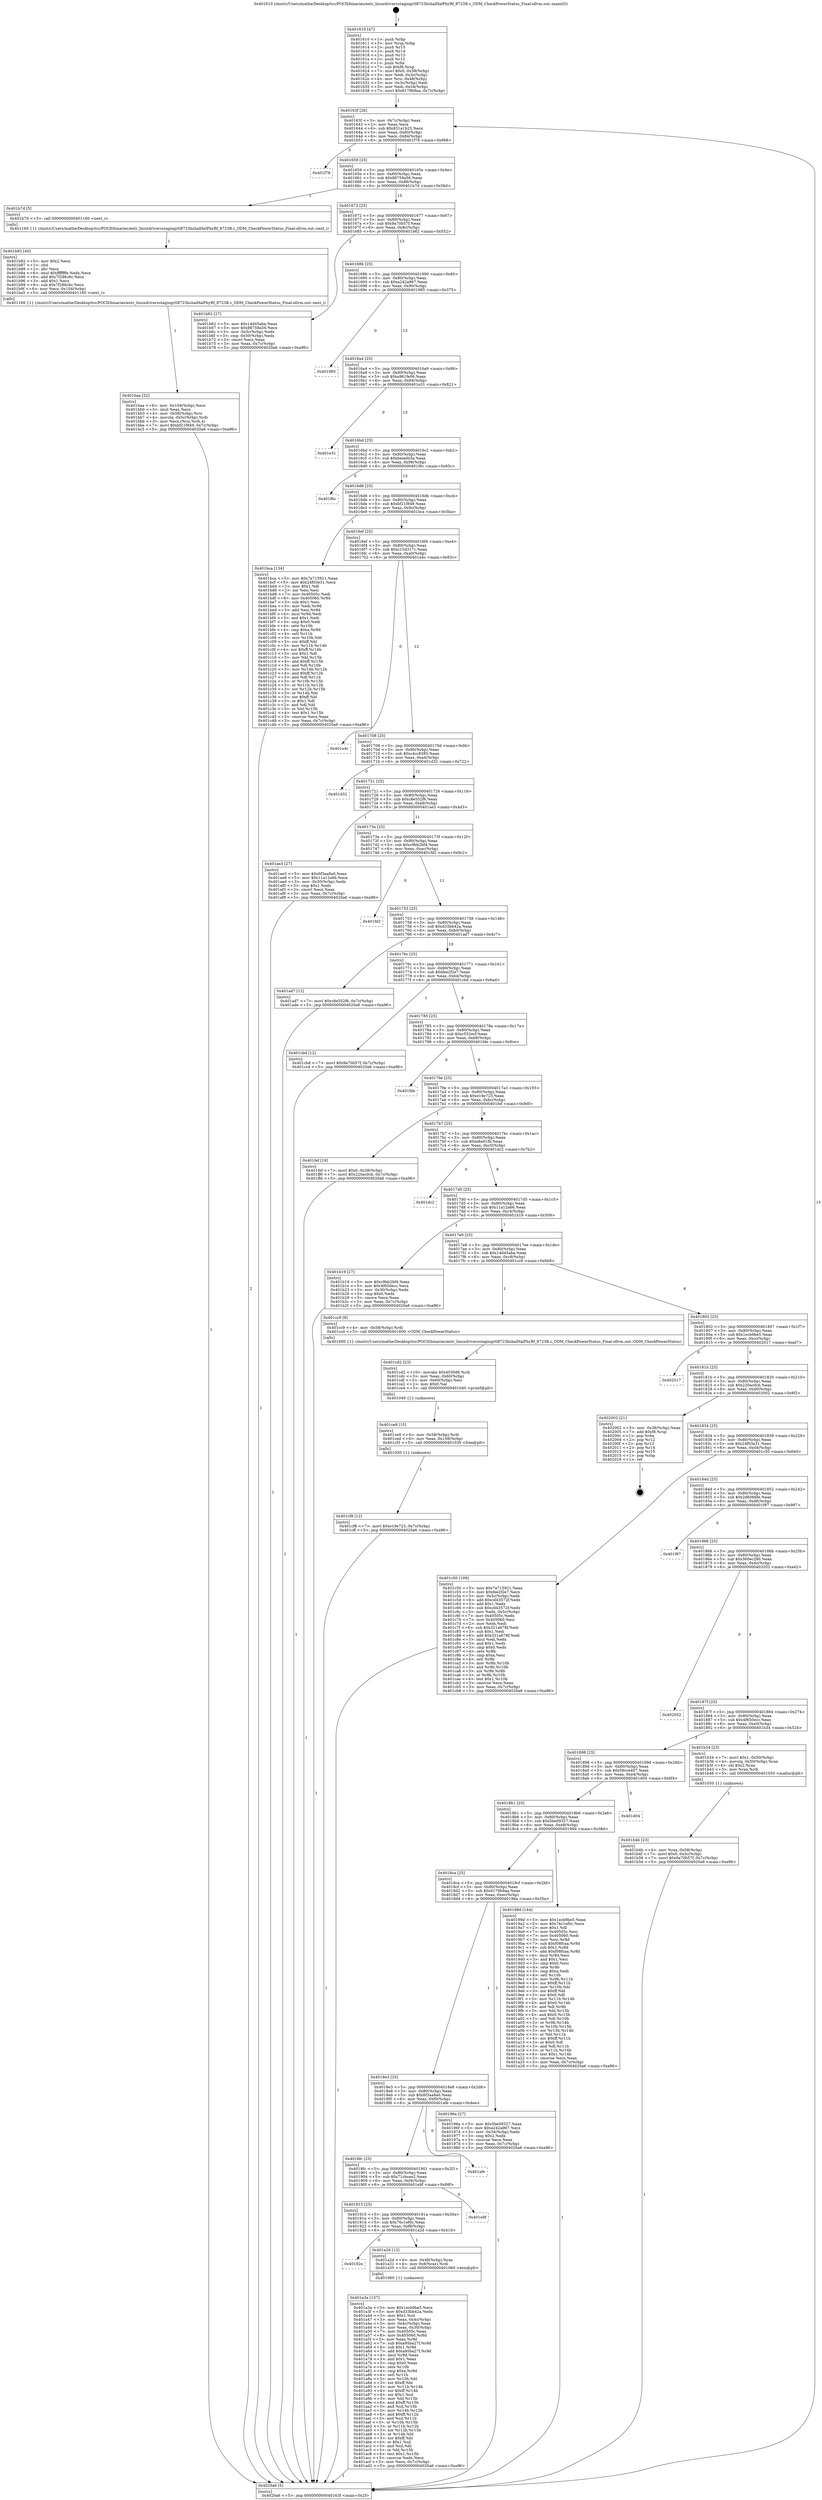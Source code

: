 digraph "0x401610" {
  label = "0x401610 (/mnt/c/Users/mathe/Desktop/tcc/POCII/binaries/extr_linuxdriversstagingrtl8723bshalHalPhyRf_8723B.c_ODM_CheckPowerStatus_Final-ollvm.out::main(0))"
  labelloc = "t"
  node[shape=record]

  Entry [label="",width=0.3,height=0.3,shape=circle,fillcolor=black,style=filled]
  "0x40163f" [label="{
     0x40163f [26]\l
     | [instrs]\l
     &nbsp;&nbsp;0x40163f \<+3\>: mov -0x7c(%rbp),%eax\l
     &nbsp;&nbsp;0x401642 \<+2\>: mov %eax,%ecx\l
     &nbsp;&nbsp;0x401644 \<+6\>: sub $0x831a1b25,%ecx\l
     &nbsp;&nbsp;0x40164a \<+3\>: mov %eax,-0x80(%rbp)\l
     &nbsp;&nbsp;0x40164d \<+6\>: mov %ecx,-0x84(%rbp)\l
     &nbsp;&nbsp;0x401653 \<+6\>: je 0000000000401f78 \<main+0x968\>\l
  }"]
  "0x401f78" [label="{
     0x401f78\l
  }", style=dashed]
  "0x401659" [label="{
     0x401659 [25]\l
     | [instrs]\l
     &nbsp;&nbsp;0x401659 \<+5\>: jmp 000000000040165e \<main+0x4e\>\l
     &nbsp;&nbsp;0x40165e \<+3\>: mov -0x80(%rbp),%eax\l
     &nbsp;&nbsp;0x401661 \<+5\>: sub $0x88758a56,%eax\l
     &nbsp;&nbsp;0x401666 \<+6\>: mov %eax,-0x88(%rbp)\l
     &nbsp;&nbsp;0x40166c \<+6\>: je 0000000000401b7d \<main+0x56d\>\l
  }"]
  Exit [label="",width=0.3,height=0.3,shape=circle,fillcolor=black,style=filled,peripheries=2]
  "0x401b7d" [label="{
     0x401b7d [5]\l
     | [instrs]\l
     &nbsp;&nbsp;0x401b7d \<+5\>: call 0000000000401160 \<next_i\>\l
     | [calls]\l
     &nbsp;&nbsp;0x401160 \{1\} (/mnt/c/Users/mathe/Desktop/tcc/POCII/binaries/extr_linuxdriversstagingrtl8723bshalHalPhyRf_8723B.c_ODM_CheckPowerStatus_Final-ollvm.out::next_i)\l
  }"]
  "0x401672" [label="{
     0x401672 [25]\l
     | [instrs]\l
     &nbsp;&nbsp;0x401672 \<+5\>: jmp 0000000000401677 \<main+0x67\>\l
     &nbsp;&nbsp;0x401677 \<+3\>: mov -0x80(%rbp),%eax\l
     &nbsp;&nbsp;0x40167a \<+5\>: sub $0x9a70b57f,%eax\l
     &nbsp;&nbsp;0x40167f \<+6\>: mov %eax,-0x8c(%rbp)\l
     &nbsp;&nbsp;0x401685 \<+6\>: je 0000000000401b62 \<main+0x552\>\l
  }"]
  "0x401cf8" [label="{
     0x401cf8 [12]\l
     | [instrs]\l
     &nbsp;&nbsp;0x401cf8 \<+7\>: movl $0xe19e723,-0x7c(%rbp)\l
     &nbsp;&nbsp;0x401cff \<+5\>: jmp 00000000004020a6 \<main+0xa96\>\l
  }"]
  "0x401b62" [label="{
     0x401b62 [27]\l
     | [instrs]\l
     &nbsp;&nbsp;0x401b62 \<+5\>: mov $0x14d45aba,%eax\l
     &nbsp;&nbsp;0x401b67 \<+5\>: mov $0x88758a56,%ecx\l
     &nbsp;&nbsp;0x401b6c \<+3\>: mov -0x5c(%rbp),%edx\l
     &nbsp;&nbsp;0x401b6f \<+3\>: cmp -0x50(%rbp),%edx\l
     &nbsp;&nbsp;0x401b72 \<+3\>: cmovl %ecx,%eax\l
     &nbsp;&nbsp;0x401b75 \<+3\>: mov %eax,-0x7c(%rbp)\l
     &nbsp;&nbsp;0x401b78 \<+5\>: jmp 00000000004020a6 \<main+0xa96\>\l
  }"]
  "0x40168b" [label="{
     0x40168b [25]\l
     | [instrs]\l
     &nbsp;&nbsp;0x40168b \<+5\>: jmp 0000000000401690 \<main+0x80\>\l
     &nbsp;&nbsp;0x401690 \<+3\>: mov -0x80(%rbp),%eax\l
     &nbsp;&nbsp;0x401693 \<+5\>: sub $0xa242a967,%eax\l
     &nbsp;&nbsp;0x401698 \<+6\>: mov %eax,-0x90(%rbp)\l
     &nbsp;&nbsp;0x40169e \<+6\>: je 0000000000401985 \<main+0x375\>\l
  }"]
  "0x401ce9" [label="{
     0x401ce9 [15]\l
     | [instrs]\l
     &nbsp;&nbsp;0x401ce9 \<+4\>: mov -0x58(%rbp),%rdi\l
     &nbsp;&nbsp;0x401ced \<+6\>: mov %eax,-0x108(%rbp)\l
     &nbsp;&nbsp;0x401cf3 \<+5\>: call 0000000000401030 \<free@plt\>\l
     | [calls]\l
     &nbsp;&nbsp;0x401030 \{1\} (unknown)\l
  }"]
  "0x401985" [label="{
     0x401985\l
  }", style=dashed]
  "0x4016a4" [label="{
     0x4016a4 [25]\l
     | [instrs]\l
     &nbsp;&nbsp;0x4016a4 \<+5\>: jmp 00000000004016a9 \<main+0x99\>\l
     &nbsp;&nbsp;0x4016a9 \<+3\>: mov -0x80(%rbp),%eax\l
     &nbsp;&nbsp;0x4016ac \<+5\>: sub $0xa961fe06,%eax\l
     &nbsp;&nbsp;0x4016b1 \<+6\>: mov %eax,-0x94(%rbp)\l
     &nbsp;&nbsp;0x4016b7 \<+6\>: je 0000000000401e31 \<main+0x821\>\l
  }"]
  "0x401cd2" [label="{
     0x401cd2 [23]\l
     | [instrs]\l
     &nbsp;&nbsp;0x401cd2 \<+10\>: movabs $0x4030d6,%rdi\l
     &nbsp;&nbsp;0x401cdc \<+3\>: mov %eax,-0x60(%rbp)\l
     &nbsp;&nbsp;0x401cdf \<+3\>: mov -0x60(%rbp),%esi\l
     &nbsp;&nbsp;0x401ce2 \<+2\>: mov $0x0,%al\l
     &nbsp;&nbsp;0x401ce4 \<+5\>: call 0000000000401040 \<printf@plt\>\l
     | [calls]\l
     &nbsp;&nbsp;0x401040 \{1\} (unknown)\l
  }"]
  "0x401e31" [label="{
     0x401e31\l
  }", style=dashed]
  "0x4016bd" [label="{
     0x4016bd [25]\l
     | [instrs]\l
     &nbsp;&nbsp;0x4016bd \<+5\>: jmp 00000000004016c2 \<main+0xb2\>\l
     &nbsp;&nbsp;0x4016c2 \<+3\>: mov -0x80(%rbp),%eax\l
     &nbsp;&nbsp;0x4016c5 \<+5\>: sub $0xbeeefd3a,%eax\l
     &nbsp;&nbsp;0x4016ca \<+6\>: mov %eax,-0x98(%rbp)\l
     &nbsp;&nbsp;0x4016d0 \<+6\>: je 0000000000401f6c \<main+0x95c\>\l
  }"]
  "0x401baa" [label="{
     0x401baa [32]\l
     | [instrs]\l
     &nbsp;&nbsp;0x401baa \<+6\>: mov -0x104(%rbp),%ecx\l
     &nbsp;&nbsp;0x401bb0 \<+3\>: imul %eax,%ecx\l
     &nbsp;&nbsp;0x401bb3 \<+4\>: mov -0x58(%rbp),%rsi\l
     &nbsp;&nbsp;0x401bb7 \<+4\>: movslq -0x5c(%rbp),%rdi\l
     &nbsp;&nbsp;0x401bbb \<+3\>: mov %ecx,(%rsi,%rdi,4)\l
     &nbsp;&nbsp;0x401bbe \<+7\>: movl $0xbf21f849,-0x7c(%rbp)\l
     &nbsp;&nbsp;0x401bc5 \<+5\>: jmp 00000000004020a6 \<main+0xa96\>\l
  }"]
  "0x401f6c" [label="{
     0x401f6c\l
  }", style=dashed]
  "0x4016d6" [label="{
     0x4016d6 [25]\l
     | [instrs]\l
     &nbsp;&nbsp;0x4016d6 \<+5\>: jmp 00000000004016db \<main+0xcb\>\l
     &nbsp;&nbsp;0x4016db \<+3\>: mov -0x80(%rbp),%eax\l
     &nbsp;&nbsp;0x4016de \<+5\>: sub $0xbf21f849,%eax\l
     &nbsp;&nbsp;0x4016e3 \<+6\>: mov %eax,-0x9c(%rbp)\l
     &nbsp;&nbsp;0x4016e9 \<+6\>: je 0000000000401bca \<main+0x5ba\>\l
  }"]
  "0x401b82" [label="{
     0x401b82 [40]\l
     | [instrs]\l
     &nbsp;&nbsp;0x401b82 \<+5\>: mov $0x2,%ecx\l
     &nbsp;&nbsp;0x401b87 \<+1\>: cltd\l
     &nbsp;&nbsp;0x401b88 \<+2\>: idiv %ecx\l
     &nbsp;&nbsp;0x401b8a \<+6\>: imul $0xfffffffe,%edx,%ecx\l
     &nbsp;&nbsp;0x401b90 \<+6\>: add $0x7f286c6c,%ecx\l
     &nbsp;&nbsp;0x401b96 \<+3\>: add $0x1,%ecx\l
     &nbsp;&nbsp;0x401b99 \<+6\>: sub $0x7f286c6c,%ecx\l
     &nbsp;&nbsp;0x401b9f \<+6\>: mov %ecx,-0x104(%rbp)\l
     &nbsp;&nbsp;0x401ba5 \<+5\>: call 0000000000401160 \<next_i\>\l
     | [calls]\l
     &nbsp;&nbsp;0x401160 \{1\} (/mnt/c/Users/mathe/Desktop/tcc/POCII/binaries/extr_linuxdriversstagingrtl8723bshalHalPhyRf_8723B.c_ODM_CheckPowerStatus_Final-ollvm.out::next_i)\l
  }"]
  "0x401bca" [label="{
     0x401bca [134]\l
     | [instrs]\l
     &nbsp;&nbsp;0x401bca \<+5\>: mov $0x7a715921,%eax\l
     &nbsp;&nbsp;0x401bcf \<+5\>: mov $0x24f03e31,%ecx\l
     &nbsp;&nbsp;0x401bd4 \<+2\>: mov $0x1,%dl\l
     &nbsp;&nbsp;0x401bd6 \<+2\>: xor %esi,%esi\l
     &nbsp;&nbsp;0x401bd8 \<+7\>: mov 0x40505c,%edi\l
     &nbsp;&nbsp;0x401bdf \<+8\>: mov 0x405060,%r8d\l
     &nbsp;&nbsp;0x401be7 \<+3\>: sub $0x1,%esi\l
     &nbsp;&nbsp;0x401bea \<+3\>: mov %edi,%r9d\l
     &nbsp;&nbsp;0x401bed \<+3\>: add %esi,%r9d\l
     &nbsp;&nbsp;0x401bf0 \<+4\>: imul %r9d,%edi\l
     &nbsp;&nbsp;0x401bf4 \<+3\>: and $0x1,%edi\l
     &nbsp;&nbsp;0x401bf7 \<+3\>: cmp $0x0,%edi\l
     &nbsp;&nbsp;0x401bfa \<+4\>: sete %r10b\l
     &nbsp;&nbsp;0x401bfe \<+4\>: cmp $0xa,%r8d\l
     &nbsp;&nbsp;0x401c02 \<+4\>: setl %r11b\l
     &nbsp;&nbsp;0x401c06 \<+3\>: mov %r10b,%bl\l
     &nbsp;&nbsp;0x401c09 \<+3\>: xor $0xff,%bl\l
     &nbsp;&nbsp;0x401c0c \<+3\>: mov %r11b,%r14b\l
     &nbsp;&nbsp;0x401c0f \<+4\>: xor $0xff,%r14b\l
     &nbsp;&nbsp;0x401c13 \<+3\>: xor $0x1,%dl\l
     &nbsp;&nbsp;0x401c16 \<+3\>: mov %bl,%r15b\l
     &nbsp;&nbsp;0x401c19 \<+4\>: and $0xff,%r15b\l
     &nbsp;&nbsp;0x401c1d \<+3\>: and %dl,%r10b\l
     &nbsp;&nbsp;0x401c20 \<+3\>: mov %r14b,%r12b\l
     &nbsp;&nbsp;0x401c23 \<+4\>: and $0xff,%r12b\l
     &nbsp;&nbsp;0x401c27 \<+3\>: and %dl,%r11b\l
     &nbsp;&nbsp;0x401c2a \<+3\>: or %r10b,%r15b\l
     &nbsp;&nbsp;0x401c2d \<+3\>: or %r11b,%r12b\l
     &nbsp;&nbsp;0x401c30 \<+3\>: xor %r12b,%r15b\l
     &nbsp;&nbsp;0x401c33 \<+3\>: or %r14b,%bl\l
     &nbsp;&nbsp;0x401c36 \<+3\>: xor $0xff,%bl\l
     &nbsp;&nbsp;0x401c39 \<+3\>: or $0x1,%dl\l
     &nbsp;&nbsp;0x401c3c \<+2\>: and %dl,%bl\l
     &nbsp;&nbsp;0x401c3e \<+3\>: or %bl,%r15b\l
     &nbsp;&nbsp;0x401c41 \<+4\>: test $0x1,%r15b\l
     &nbsp;&nbsp;0x401c45 \<+3\>: cmovne %ecx,%eax\l
     &nbsp;&nbsp;0x401c48 \<+3\>: mov %eax,-0x7c(%rbp)\l
     &nbsp;&nbsp;0x401c4b \<+5\>: jmp 00000000004020a6 \<main+0xa96\>\l
  }"]
  "0x4016ef" [label="{
     0x4016ef [25]\l
     | [instrs]\l
     &nbsp;&nbsp;0x4016ef \<+5\>: jmp 00000000004016f4 \<main+0xe4\>\l
     &nbsp;&nbsp;0x4016f4 \<+3\>: mov -0x80(%rbp),%eax\l
     &nbsp;&nbsp;0x4016f7 \<+5\>: sub $0xc15d317c,%eax\l
     &nbsp;&nbsp;0x4016fc \<+6\>: mov %eax,-0xa0(%rbp)\l
     &nbsp;&nbsp;0x401702 \<+6\>: je 0000000000401e4c \<main+0x83c\>\l
  }"]
  "0x401b4b" [label="{
     0x401b4b [23]\l
     | [instrs]\l
     &nbsp;&nbsp;0x401b4b \<+4\>: mov %rax,-0x58(%rbp)\l
     &nbsp;&nbsp;0x401b4f \<+7\>: movl $0x0,-0x5c(%rbp)\l
     &nbsp;&nbsp;0x401b56 \<+7\>: movl $0x9a70b57f,-0x7c(%rbp)\l
     &nbsp;&nbsp;0x401b5d \<+5\>: jmp 00000000004020a6 \<main+0xa96\>\l
  }"]
  "0x401e4c" [label="{
     0x401e4c\l
  }", style=dashed]
  "0x401708" [label="{
     0x401708 [25]\l
     | [instrs]\l
     &nbsp;&nbsp;0x401708 \<+5\>: jmp 000000000040170d \<main+0xfd\>\l
     &nbsp;&nbsp;0x40170d \<+3\>: mov -0x80(%rbp),%eax\l
     &nbsp;&nbsp;0x401710 \<+5\>: sub $0xc4cc8385,%eax\l
     &nbsp;&nbsp;0x401715 \<+6\>: mov %eax,-0xa4(%rbp)\l
     &nbsp;&nbsp;0x40171b \<+6\>: je 0000000000401d32 \<main+0x722\>\l
  }"]
  "0x401a3a" [label="{
     0x401a3a [157]\l
     | [instrs]\l
     &nbsp;&nbsp;0x401a3a \<+5\>: mov $0x1ecb9be5,%ecx\l
     &nbsp;&nbsp;0x401a3f \<+5\>: mov $0xd33bb42a,%edx\l
     &nbsp;&nbsp;0x401a44 \<+3\>: mov $0x1,%sil\l
     &nbsp;&nbsp;0x401a47 \<+3\>: mov %eax,-0x4c(%rbp)\l
     &nbsp;&nbsp;0x401a4a \<+3\>: mov -0x4c(%rbp),%eax\l
     &nbsp;&nbsp;0x401a4d \<+3\>: mov %eax,-0x30(%rbp)\l
     &nbsp;&nbsp;0x401a50 \<+7\>: mov 0x40505c,%eax\l
     &nbsp;&nbsp;0x401a57 \<+8\>: mov 0x405060,%r8d\l
     &nbsp;&nbsp;0x401a5f \<+3\>: mov %eax,%r9d\l
     &nbsp;&nbsp;0x401a62 \<+7\>: sub $0xa95ba27f,%r9d\l
     &nbsp;&nbsp;0x401a69 \<+4\>: sub $0x1,%r9d\l
     &nbsp;&nbsp;0x401a6d \<+7\>: add $0xa95ba27f,%r9d\l
     &nbsp;&nbsp;0x401a74 \<+4\>: imul %r9d,%eax\l
     &nbsp;&nbsp;0x401a78 \<+3\>: and $0x1,%eax\l
     &nbsp;&nbsp;0x401a7b \<+3\>: cmp $0x0,%eax\l
     &nbsp;&nbsp;0x401a7e \<+4\>: sete %r10b\l
     &nbsp;&nbsp;0x401a82 \<+4\>: cmp $0xa,%r8d\l
     &nbsp;&nbsp;0x401a86 \<+4\>: setl %r11b\l
     &nbsp;&nbsp;0x401a8a \<+3\>: mov %r10b,%bl\l
     &nbsp;&nbsp;0x401a8d \<+3\>: xor $0xff,%bl\l
     &nbsp;&nbsp;0x401a90 \<+3\>: mov %r11b,%r14b\l
     &nbsp;&nbsp;0x401a93 \<+4\>: xor $0xff,%r14b\l
     &nbsp;&nbsp;0x401a97 \<+4\>: xor $0x1,%sil\l
     &nbsp;&nbsp;0x401a9b \<+3\>: mov %bl,%r15b\l
     &nbsp;&nbsp;0x401a9e \<+4\>: and $0xff,%r15b\l
     &nbsp;&nbsp;0x401aa2 \<+3\>: and %sil,%r10b\l
     &nbsp;&nbsp;0x401aa5 \<+3\>: mov %r14b,%r12b\l
     &nbsp;&nbsp;0x401aa8 \<+4\>: and $0xff,%r12b\l
     &nbsp;&nbsp;0x401aac \<+3\>: and %sil,%r11b\l
     &nbsp;&nbsp;0x401aaf \<+3\>: or %r10b,%r15b\l
     &nbsp;&nbsp;0x401ab2 \<+3\>: or %r11b,%r12b\l
     &nbsp;&nbsp;0x401ab5 \<+3\>: xor %r12b,%r15b\l
     &nbsp;&nbsp;0x401ab8 \<+3\>: or %r14b,%bl\l
     &nbsp;&nbsp;0x401abb \<+3\>: xor $0xff,%bl\l
     &nbsp;&nbsp;0x401abe \<+4\>: or $0x1,%sil\l
     &nbsp;&nbsp;0x401ac2 \<+3\>: and %sil,%bl\l
     &nbsp;&nbsp;0x401ac5 \<+3\>: or %bl,%r15b\l
     &nbsp;&nbsp;0x401ac8 \<+4\>: test $0x1,%r15b\l
     &nbsp;&nbsp;0x401acc \<+3\>: cmovne %edx,%ecx\l
     &nbsp;&nbsp;0x401acf \<+3\>: mov %ecx,-0x7c(%rbp)\l
     &nbsp;&nbsp;0x401ad2 \<+5\>: jmp 00000000004020a6 \<main+0xa96\>\l
  }"]
  "0x401d32" [label="{
     0x401d32\l
  }", style=dashed]
  "0x401721" [label="{
     0x401721 [25]\l
     | [instrs]\l
     &nbsp;&nbsp;0x401721 \<+5\>: jmp 0000000000401726 \<main+0x116\>\l
     &nbsp;&nbsp;0x401726 \<+3\>: mov -0x80(%rbp),%eax\l
     &nbsp;&nbsp;0x401729 \<+5\>: sub $0xc8e552f6,%eax\l
     &nbsp;&nbsp;0x40172e \<+6\>: mov %eax,-0xa8(%rbp)\l
     &nbsp;&nbsp;0x401734 \<+6\>: je 0000000000401ae3 \<main+0x4d3\>\l
  }"]
  "0x40192e" [label="{
     0x40192e\l
  }", style=dashed]
  "0x401ae3" [label="{
     0x401ae3 [27]\l
     | [instrs]\l
     &nbsp;&nbsp;0x401ae3 \<+5\>: mov $0x6f3aa8a0,%eax\l
     &nbsp;&nbsp;0x401ae8 \<+5\>: mov $0x11a12a66,%ecx\l
     &nbsp;&nbsp;0x401aed \<+3\>: mov -0x30(%rbp),%edx\l
     &nbsp;&nbsp;0x401af0 \<+3\>: cmp $0x1,%edx\l
     &nbsp;&nbsp;0x401af3 \<+3\>: cmovl %ecx,%eax\l
     &nbsp;&nbsp;0x401af6 \<+3\>: mov %eax,-0x7c(%rbp)\l
     &nbsp;&nbsp;0x401af9 \<+5\>: jmp 00000000004020a6 \<main+0xa96\>\l
  }"]
  "0x40173a" [label="{
     0x40173a [25]\l
     | [instrs]\l
     &nbsp;&nbsp;0x40173a \<+5\>: jmp 000000000040173f \<main+0x12f\>\l
     &nbsp;&nbsp;0x40173f \<+3\>: mov -0x80(%rbp),%eax\l
     &nbsp;&nbsp;0x401742 \<+5\>: sub $0xc9bb2bf4,%eax\l
     &nbsp;&nbsp;0x401747 \<+6\>: mov %eax,-0xac(%rbp)\l
     &nbsp;&nbsp;0x40174d \<+6\>: je 0000000000401fd2 \<main+0x9c2\>\l
  }"]
  "0x401a2d" [label="{
     0x401a2d [13]\l
     | [instrs]\l
     &nbsp;&nbsp;0x401a2d \<+4\>: mov -0x48(%rbp),%rax\l
     &nbsp;&nbsp;0x401a31 \<+4\>: mov 0x8(%rax),%rdi\l
     &nbsp;&nbsp;0x401a35 \<+5\>: call 0000000000401060 \<atoi@plt\>\l
     | [calls]\l
     &nbsp;&nbsp;0x401060 \{1\} (unknown)\l
  }"]
  "0x401fd2" [label="{
     0x401fd2\l
  }", style=dashed]
  "0x401753" [label="{
     0x401753 [25]\l
     | [instrs]\l
     &nbsp;&nbsp;0x401753 \<+5\>: jmp 0000000000401758 \<main+0x148\>\l
     &nbsp;&nbsp;0x401758 \<+3\>: mov -0x80(%rbp),%eax\l
     &nbsp;&nbsp;0x40175b \<+5\>: sub $0xd33bb42a,%eax\l
     &nbsp;&nbsp;0x401760 \<+6\>: mov %eax,-0xb0(%rbp)\l
     &nbsp;&nbsp;0x401766 \<+6\>: je 0000000000401ad7 \<main+0x4c7\>\l
  }"]
  "0x401915" [label="{
     0x401915 [25]\l
     | [instrs]\l
     &nbsp;&nbsp;0x401915 \<+5\>: jmp 000000000040191a \<main+0x30a\>\l
     &nbsp;&nbsp;0x40191a \<+3\>: mov -0x80(%rbp),%eax\l
     &nbsp;&nbsp;0x40191d \<+5\>: sub $0x76c1ef0c,%eax\l
     &nbsp;&nbsp;0x401922 \<+6\>: mov %eax,-0xf8(%rbp)\l
     &nbsp;&nbsp;0x401928 \<+6\>: je 0000000000401a2d \<main+0x41d\>\l
  }"]
  "0x401ad7" [label="{
     0x401ad7 [12]\l
     | [instrs]\l
     &nbsp;&nbsp;0x401ad7 \<+7\>: movl $0xc8e552f6,-0x7c(%rbp)\l
     &nbsp;&nbsp;0x401ade \<+5\>: jmp 00000000004020a6 \<main+0xa96\>\l
  }"]
  "0x40176c" [label="{
     0x40176c [25]\l
     | [instrs]\l
     &nbsp;&nbsp;0x40176c \<+5\>: jmp 0000000000401771 \<main+0x161\>\l
     &nbsp;&nbsp;0x401771 \<+3\>: mov -0x80(%rbp),%eax\l
     &nbsp;&nbsp;0x401774 \<+5\>: sub $0xfee2f2e7,%eax\l
     &nbsp;&nbsp;0x401779 \<+6\>: mov %eax,-0xb4(%rbp)\l
     &nbsp;&nbsp;0x40177f \<+6\>: je 0000000000401cbd \<main+0x6ad\>\l
  }"]
  "0x401e9f" [label="{
     0x401e9f\l
  }", style=dashed]
  "0x401cbd" [label="{
     0x401cbd [12]\l
     | [instrs]\l
     &nbsp;&nbsp;0x401cbd \<+7\>: movl $0x9a70b57f,-0x7c(%rbp)\l
     &nbsp;&nbsp;0x401cc4 \<+5\>: jmp 00000000004020a6 \<main+0xa96\>\l
  }"]
  "0x401785" [label="{
     0x401785 [25]\l
     | [instrs]\l
     &nbsp;&nbsp;0x401785 \<+5\>: jmp 000000000040178a \<main+0x17a\>\l
     &nbsp;&nbsp;0x40178a \<+3\>: mov -0x80(%rbp),%eax\l
     &nbsp;&nbsp;0x40178d \<+5\>: sub $0xc552ecf,%eax\l
     &nbsp;&nbsp;0x401792 \<+6\>: mov %eax,-0xb8(%rbp)\l
     &nbsp;&nbsp;0x401798 \<+6\>: je 0000000000401fde \<main+0x9ce\>\l
  }"]
  "0x4018fc" [label="{
     0x4018fc [25]\l
     | [instrs]\l
     &nbsp;&nbsp;0x4018fc \<+5\>: jmp 0000000000401901 \<main+0x2f1\>\l
     &nbsp;&nbsp;0x401901 \<+3\>: mov -0x80(%rbp),%eax\l
     &nbsp;&nbsp;0x401904 \<+5\>: sub $0x71cbcae2,%eax\l
     &nbsp;&nbsp;0x401909 \<+6\>: mov %eax,-0xf4(%rbp)\l
     &nbsp;&nbsp;0x40190f \<+6\>: je 0000000000401e9f \<main+0x88f\>\l
  }"]
  "0x401fde" [label="{
     0x401fde\l
  }", style=dashed]
  "0x40179e" [label="{
     0x40179e [25]\l
     | [instrs]\l
     &nbsp;&nbsp;0x40179e \<+5\>: jmp 00000000004017a3 \<main+0x193\>\l
     &nbsp;&nbsp;0x4017a3 \<+3\>: mov -0x80(%rbp),%eax\l
     &nbsp;&nbsp;0x4017a6 \<+5\>: sub $0xe19e723,%eax\l
     &nbsp;&nbsp;0x4017ab \<+6\>: mov %eax,-0xbc(%rbp)\l
     &nbsp;&nbsp;0x4017b1 \<+6\>: je 0000000000401fef \<main+0x9df\>\l
  }"]
  "0x401afe" [label="{
     0x401afe\l
  }", style=dashed]
  "0x401fef" [label="{
     0x401fef [19]\l
     | [instrs]\l
     &nbsp;&nbsp;0x401fef \<+7\>: movl $0x0,-0x38(%rbp)\l
     &nbsp;&nbsp;0x401ff6 \<+7\>: movl $0x220ac0cb,-0x7c(%rbp)\l
     &nbsp;&nbsp;0x401ffd \<+5\>: jmp 00000000004020a6 \<main+0xa96\>\l
  }"]
  "0x4017b7" [label="{
     0x4017b7 [25]\l
     | [instrs]\l
     &nbsp;&nbsp;0x4017b7 \<+5\>: jmp 00000000004017bc \<main+0x1ac\>\l
     &nbsp;&nbsp;0x4017bc \<+3\>: mov -0x80(%rbp),%eax\l
     &nbsp;&nbsp;0x4017bf \<+5\>: sub $0xe8a91fb,%eax\l
     &nbsp;&nbsp;0x4017c4 \<+6\>: mov %eax,-0xc0(%rbp)\l
     &nbsp;&nbsp;0x4017ca \<+6\>: je 0000000000401dc2 \<main+0x7b2\>\l
  }"]
  "0x401610" [label="{
     0x401610 [47]\l
     | [instrs]\l
     &nbsp;&nbsp;0x401610 \<+1\>: push %rbp\l
     &nbsp;&nbsp;0x401611 \<+3\>: mov %rsp,%rbp\l
     &nbsp;&nbsp;0x401614 \<+2\>: push %r15\l
     &nbsp;&nbsp;0x401616 \<+2\>: push %r14\l
     &nbsp;&nbsp;0x401618 \<+2\>: push %r13\l
     &nbsp;&nbsp;0x40161a \<+2\>: push %r12\l
     &nbsp;&nbsp;0x40161c \<+1\>: push %rbx\l
     &nbsp;&nbsp;0x40161d \<+7\>: sub $0xf8,%rsp\l
     &nbsp;&nbsp;0x401624 \<+7\>: movl $0x0,-0x38(%rbp)\l
     &nbsp;&nbsp;0x40162b \<+3\>: mov %edi,-0x3c(%rbp)\l
     &nbsp;&nbsp;0x40162e \<+4\>: mov %rsi,-0x48(%rbp)\l
     &nbsp;&nbsp;0x401632 \<+3\>: mov -0x3c(%rbp),%edi\l
     &nbsp;&nbsp;0x401635 \<+3\>: mov %edi,-0x34(%rbp)\l
     &nbsp;&nbsp;0x401638 \<+7\>: movl $0x6179b9aa,-0x7c(%rbp)\l
  }"]
  "0x401dc2" [label="{
     0x401dc2\l
  }", style=dashed]
  "0x4017d0" [label="{
     0x4017d0 [25]\l
     | [instrs]\l
     &nbsp;&nbsp;0x4017d0 \<+5\>: jmp 00000000004017d5 \<main+0x1c5\>\l
     &nbsp;&nbsp;0x4017d5 \<+3\>: mov -0x80(%rbp),%eax\l
     &nbsp;&nbsp;0x4017d8 \<+5\>: sub $0x11a12a66,%eax\l
     &nbsp;&nbsp;0x4017dd \<+6\>: mov %eax,-0xc4(%rbp)\l
     &nbsp;&nbsp;0x4017e3 \<+6\>: je 0000000000401b19 \<main+0x509\>\l
  }"]
  "0x4020a6" [label="{
     0x4020a6 [5]\l
     | [instrs]\l
     &nbsp;&nbsp;0x4020a6 \<+5\>: jmp 000000000040163f \<main+0x2f\>\l
  }"]
  "0x401b19" [label="{
     0x401b19 [27]\l
     | [instrs]\l
     &nbsp;&nbsp;0x401b19 \<+5\>: mov $0xc9bb2bf4,%eax\l
     &nbsp;&nbsp;0x401b1e \<+5\>: mov $0x4f650ecc,%ecx\l
     &nbsp;&nbsp;0x401b23 \<+3\>: mov -0x30(%rbp),%edx\l
     &nbsp;&nbsp;0x401b26 \<+3\>: cmp $0x0,%edx\l
     &nbsp;&nbsp;0x401b29 \<+3\>: cmove %ecx,%eax\l
     &nbsp;&nbsp;0x401b2c \<+3\>: mov %eax,-0x7c(%rbp)\l
     &nbsp;&nbsp;0x401b2f \<+5\>: jmp 00000000004020a6 \<main+0xa96\>\l
  }"]
  "0x4017e9" [label="{
     0x4017e9 [25]\l
     | [instrs]\l
     &nbsp;&nbsp;0x4017e9 \<+5\>: jmp 00000000004017ee \<main+0x1de\>\l
     &nbsp;&nbsp;0x4017ee \<+3\>: mov -0x80(%rbp),%eax\l
     &nbsp;&nbsp;0x4017f1 \<+5\>: sub $0x14d45aba,%eax\l
     &nbsp;&nbsp;0x4017f6 \<+6\>: mov %eax,-0xc8(%rbp)\l
     &nbsp;&nbsp;0x4017fc \<+6\>: je 0000000000401cc9 \<main+0x6b9\>\l
  }"]
  "0x4018e3" [label="{
     0x4018e3 [25]\l
     | [instrs]\l
     &nbsp;&nbsp;0x4018e3 \<+5\>: jmp 00000000004018e8 \<main+0x2d8\>\l
     &nbsp;&nbsp;0x4018e8 \<+3\>: mov -0x80(%rbp),%eax\l
     &nbsp;&nbsp;0x4018eb \<+5\>: sub $0x6f3aa8a0,%eax\l
     &nbsp;&nbsp;0x4018f0 \<+6\>: mov %eax,-0xf0(%rbp)\l
     &nbsp;&nbsp;0x4018f6 \<+6\>: je 0000000000401afe \<main+0x4ee\>\l
  }"]
  "0x401cc9" [label="{
     0x401cc9 [9]\l
     | [instrs]\l
     &nbsp;&nbsp;0x401cc9 \<+4\>: mov -0x58(%rbp),%rdi\l
     &nbsp;&nbsp;0x401ccd \<+5\>: call 0000000000401600 \<ODM_CheckPowerStatus\>\l
     | [calls]\l
     &nbsp;&nbsp;0x401600 \{1\} (/mnt/c/Users/mathe/Desktop/tcc/POCII/binaries/extr_linuxdriversstagingrtl8723bshalHalPhyRf_8723B.c_ODM_CheckPowerStatus_Final-ollvm.out::ODM_CheckPowerStatus)\l
  }"]
  "0x401802" [label="{
     0x401802 [25]\l
     | [instrs]\l
     &nbsp;&nbsp;0x401802 \<+5\>: jmp 0000000000401807 \<main+0x1f7\>\l
     &nbsp;&nbsp;0x401807 \<+3\>: mov -0x80(%rbp),%eax\l
     &nbsp;&nbsp;0x40180a \<+5\>: sub $0x1ecb9be5,%eax\l
     &nbsp;&nbsp;0x40180f \<+6\>: mov %eax,-0xcc(%rbp)\l
     &nbsp;&nbsp;0x401815 \<+6\>: je 0000000000402017 \<main+0xa07\>\l
  }"]
  "0x40196a" [label="{
     0x40196a [27]\l
     | [instrs]\l
     &nbsp;&nbsp;0x40196a \<+5\>: mov $0x5be09327,%eax\l
     &nbsp;&nbsp;0x40196f \<+5\>: mov $0xa242a967,%ecx\l
     &nbsp;&nbsp;0x401974 \<+3\>: mov -0x34(%rbp),%edx\l
     &nbsp;&nbsp;0x401977 \<+3\>: cmp $0x2,%edx\l
     &nbsp;&nbsp;0x40197a \<+3\>: cmovne %ecx,%eax\l
     &nbsp;&nbsp;0x40197d \<+3\>: mov %eax,-0x7c(%rbp)\l
     &nbsp;&nbsp;0x401980 \<+5\>: jmp 00000000004020a6 \<main+0xa96\>\l
  }"]
  "0x402017" [label="{
     0x402017\l
  }", style=dashed]
  "0x40181b" [label="{
     0x40181b [25]\l
     | [instrs]\l
     &nbsp;&nbsp;0x40181b \<+5\>: jmp 0000000000401820 \<main+0x210\>\l
     &nbsp;&nbsp;0x401820 \<+3\>: mov -0x80(%rbp),%eax\l
     &nbsp;&nbsp;0x401823 \<+5\>: sub $0x220ac0cb,%eax\l
     &nbsp;&nbsp;0x401828 \<+6\>: mov %eax,-0xd0(%rbp)\l
     &nbsp;&nbsp;0x40182e \<+6\>: je 0000000000402002 \<main+0x9f2\>\l
  }"]
  "0x4018ca" [label="{
     0x4018ca [25]\l
     | [instrs]\l
     &nbsp;&nbsp;0x4018ca \<+5\>: jmp 00000000004018cf \<main+0x2bf\>\l
     &nbsp;&nbsp;0x4018cf \<+3\>: mov -0x80(%rbp),%eax\l
     &nbsp;&nbsp;0x4018d2 \<+5\>: sub $0x6179b9aa,%eax\l
     &nbsp;&nbsp;0x4018d7 \<+6\>: mov %eax,-0xec(%rbp)\l
     &nbsp;&nbsp;0x4018dd \<+6\>: je 000000000040196a \<main+0x35a\>\l
  }"]
  "0x402002" [label="{
     0x402002 [21]\l
     | [instrs]\l
     &nbsp;&nbsp;0x402002 \<+3\>: mov -0x38(%rbp),%eax\l
     &nbsp;&nbsp;0x402005 \<+7\>: add $0xf8,%rsp\l
     &nbsp;&nbsp;0x40200c \<+1\>: pop %rbx\l
     &nbsp;&nbsp;0x40200d \<+2\>: pop %r12\l
     &nbsp;&nbsp;0x40200f \<+2\>: pop %r13\l
     &nbsp;&nbsp;0x402011 \<+2\>: pop %r14\l
     &nbsp;&nbsp;0x402013 \<+2\>: pop %r15\l
     &nbsp;&nbsp;0x402015 \<+1\>: pop %rbp\l
     &nbsp;&nbsp;0x402016 \<+1\>: ret\l
  }"]
  "0x401834" [label="{
     0x401834 [25]\l
     | [instrs]\l
     &nbsp;&nbsp;0x401834 \<+5\>: jmp 0000000000401839 \<main+0x229\>\l
     &nbsp;&nbsp;0x401839 \<+3\>: mov -0x80(%rbp),%eax\l
     &nbsp;&nbsp;0x40183c \<+5\>: sub $0x24f03e31,%eax\l
     &nbsp;&nbsp;0x401841 \<+6\>: mov %eax,-0xd4(%rbp)\l
     &nbsp;&nbsp;0x401847 \<+6\>: je 0000000000401c50 \<main+0x640\>\l
  }"]
  "0x40199d" [label="{
     0x40199d [144]\l
     | [instrs]\l
     &nbsp;&nbsp;0x40199d \<+5\>: mov $0x1ecb9be5,%eax\l
     &nbsp;&nbsp;0x4019a2 \<+5\>: mov $0x76c1ef0c,%ecx\l
     &nbsp;&nbsp;0x4019a7 \<+2\>: mov $0x1,%dl\l
     &nbsp;&nbsp;0x4019a9 \<+7\>: mov 0x40505c,%esi\l
     &nbsp;&nbsp;0x4019b0 \<+7\>: mov 0x405060,%edi\l
     &nbsp;&nbsp;0x4019b7 \<+3\>: mov %esi,%r8d\l
     &nbsp;&nbsp;0x4019ba \<+7\>: sub $0xf08fcaa,%r8d\l
     &nbsp;&nbsp;0x4019c1 \<+4\>: sub $0x1,%r8d\l
     &nbsp;&nbsp;0x4019c5 \<+7\>: add $0xf08fcaa,%r8d\l
     &nbsp;&nbsp;0x4019cc \<+4\>: imul %r8d,%esi\l
     &nbsp;&nbsp;0x4019d0 \<+3\>: and $0x1,%esi\l
     &nbsp;&nbsp;0x4019d3 \<+3\>: cmp $0x0,%esi\l
     &nbsp;&nbsp;0x4019d6 \<+4\>: sete %r9b\l
     &nbsp;&nbsp;0x4019da \<+3\>: cmp $0xa,%edi\l
     &nbsp;&nbsp;0x4019dd \<+4\>: setl %r10b\l
     &nbsp;&nbsp;0x4019e1 \<+3\>: mov %r9b,%r11b\l
     &nbsp;&nbsp;0x4019e4 \<+4\>: xor $0xff,%r11b\l
     &nbsp;&nbsp;0x4019e8 \<+3\>: mov %r10b,%bl\l
     &nbsp;&nbsp;0x4019eb \<+3\>: xor $0xff,%bl\l
     &nbsp;&nbsp;0x4019ee \<+3\>: xor $0x0,%dl\l
     &nbsp;&nbsp;0x4019f1 \<+3\>: mov %r11b,%r14b\l
     &nbsp;&nbsp;0x4019f4 \<+4\>: and $0x0,%r14b\l
     &nbsp;&nbsp;0x4019f8 \<+3\>: and %dl,%r9b\l
     &nbsp;&nbsp;0x4019fb \<+3\>: mov %bl,%r15b\l
     &nbsp;&nbsp;0x4019fe \<+4\>: and $0x0,%r15b\l
     &nbsp;&nbsp;0x401a02 \<+3\>: and %dl,%r10b\l
     &nbsp;&nbsp;0x401a05 \<+3\>: or %r9b,%r14b\l
     &nbsp;&nbsp;0x401a08 \<+3\>: or %r10b,%r15b\l
     &nbsp;&nbsp;0x401a0b \<+3\>: xor %r15b,%r14b\l
     &nbsp;&nbsp;0x401a0e \<+3\>: or %bl,%r11b\l
     &nbsp;&nbsp;0x401a11 \<+4\>: xor $0xff,%r11b\l
     &nbsp;&nbsp;0x401a15 \<+3\>: or $0x0,%dl\l
     &nbsp;&nbsp;0x401a18 \<+3\>: and %dl,%r11b\l
     &nbsp;&nbsp;0x401a1b \<+3\>: or %r11b,%r14b\l
     &nbsp;&nbsp;0x401a1e \<+4\>: test $0x1,%r14b\l
     &nbsp;&nbsp;0x401a22 \<+3\>: cmovne %ecx,%eax\l
     &nbsp;&nbsp;0x401a25 \<+3\>: mov %eax,-0x7c(%rbp)\l
     &nbsp;&nbsp;0x401a28 \<+5\>: jmp 00000000004020a6 \<main+0xa96\>\l
  }"]
  "0x401c50" [label="{
     0x401c50 [109]\l
     | [instrs]\l
     &nbsp;&nbsp;0x401c50 \<+5\>: mov $0x7a715921,%eax\l
     &nbsp;&nbsp;0x401c55 \<+5\>: mov $0xfee2f2e7,%ecx\l
     &nbsp;&nbsp;0x401c5a \<+3\>: mov -0x5c(%rbp),%edx\l
     &nbsp;&nbsp;0x401c5d \<+6\>: add $0xcd43572f,%edx\l
     &nbsp;&nbsp;0x401c63 \<+3\>: add $0x1,%edx\l
     &nbsp;&nbsp;0x401c66 \<+6\>: sub $0xcd43572f,%edx\l
     &nbsp;&nbsp;0x401c6c \<+3\>: mov %edx,-0x5c(%rbp)\l
     &nbsp;&nbsp;0x401c6f \<+7\>: mov 0x40505c,%edx\l
     &nbsp;&nbsp;0x401c76 \<+7\>: mov 0x405060,%esi\l
     &nbsp;&nbsp;0x401c7d \<+2\>: mov %edx,%edi\l
     &nbsp;&nbsp;0x401c7f \<+6\>: sub $0x321a678f,%edi\l
     &nbsp;&nbsp;0x401c85 \<+3\>: sub $0x1,%edi\l
     &nbsp;&nbsp;0x401c88 \<+6\>: add $0x321a678f,%edi\l
     &nbsp;&nbsp;0x401c8e \<+3\>: imul %edi,%edx\l
     &nbsp;&nbsp;0x401c91 \<+3\>: and $0x1,%edx\l
     &nbsp;&nbsp;0x401c94 \<+3\>: cmp $0x0,%edx\l
     &nbsp;&nbsp;0x401c97 \<+4\>: sete %r8b\l
     &nbsp;&nbsp;0x401c9b \<+3\>: cmp $0xa,%esi\l
     &nbsp;&nbsp;0x401c9e \<+4\>: setl %r9b\l
     &nbsp;&nbsp;0x401ca2 \<+3\>: mov %r8b,%r10b\l
     &nbsp;&nbsp;0x401ca5 \<+3\>: and %r9b,%r10b\l
     &nbsp;&nbsp;0x401ca8 \<+3\>: xor %r9b,%r8b\l
     &nbsp;&nbsp;0x401cab \<+3\>: or %r8b,%r10b\l
     &nbsp;&nbsp;0x401cae \<+4\>: test $0x1,%r10b\l
     &nbsp;&nbsp;0x401cb2 \<+3\>: cmovne %ecx,%eax\l
     &nbsp;&nbsp;0x401cb5 \<+3\>: mov %eax,-0x7c(%rbp)\l
     &nbsp;&nbsp;0x401cb8 \<+5\>: jmp 00000000004020a6 \<main+0xa96\>\l
  }"]
  "0x40184d" [label="{
     0x40184d [25]\l
     | [instrs]\l
     &nbsp;&nbsp;0x40184d \<+5\>: jmp 0000000000401852 \<main+0x242\>\l
     &nbsp;&nbsp;0x401852 \<+3\>: mov -0x80(%rbp),%eax\l
     &nbsp;&nbsp;0x401855 \<+5\>: sub $0x2d6066fe,%eax\l
     &nbsp;&nbsp;0x40185a \<+6\>: mov %eax,-0xd8(%rbp)\l
     &nbsp;&nbsp;0x401860 \<+6\>: je 0000000000401f97 \<main+0x987\>\l
  }"]
  "0x4018b1" [label="{
     0x4018b1 [25]\l
     | [instrs]\l
     &nbsp;&nbsp;0x4018b1 \<+5\>: jmp 00000000004018b6 \<main+0x2a6\>\l
     &nbsp;&nbsp;0x4018b6 \<+3\>: mov -0x80(%rbp),%eax\l
     &nbsp;&nbsp;0x4018b9 \<+5\>: sub $0x5be09327,%eax\l
     &nbsp;&nbsp;0x4018be \<+6\>: mov %eax,-0xe8(%rbp)\l
     &nbsp;&nbsp;0x4018c4 \<+6\>: je 000000000040199d \<main+0x38d\>\l
  }"]
  "0x401f97" [label="{
     0x401f97\l
  }", style=dashed]
  "0x401866" [label="{
     0x401866 [25]\l
     | [instrs]\l
     &nbsp;&nbsp;0x401866 \<+5\>: jmp 000000000040186b \<main+0x25b\>\l
     &nbsp;&nbsp;0x40186b \<+3\>: mov -0x80(%rbp),%eax\l
     &nbsp;&nbsp;0x40186e \<+5\>: sub $0x360ec290,%eax\l
     &nbsp;&nbsp;0x401873 \<+6\>: mov %eax,-0xdc(%rbp)\l
     &nbsp;&nbsp;0x401879 \<+6\>: je 0000000000402052 \<main+0xa42\>\l
  }"]
  "0x401d04" [label="{
     0x401d04\l
  }", style=dashed]
  "0x402052" [label="{
     0x402052\l
  }", style=dashed]
  "0x40187f" [label="{
     0x40187f [25]\l
     | [instrs]\l
     &nbsp;&nbsp;0x40187f \<+5\>: jmp 0000000000401884 \<main+0x274\>\l
     &nbsp;&nbsp;0x401884 \<+3\>: mov -0x80(%rbp),%eax\l
     &nbsp;&nbsp;0x401887 \<+5\>: sub $0x4f650ecc,%eax\l
     &nbsp;&nbsp;0x40188c \<+6\>: mov %eax,-0xe0(%rbp)\l
     &nbsp;&nbsp;0x401892 \<+6\>: je 0000000000401b34 \<main+0x524\>\l
  }"]
  "0x401898" [label="{
     0x401898 [25]\l
     | [instrs]\l
     &nbsp;&nbsp;0x401898 \<+5\>: jmp 000000000040189d \<main+0x28d\>\l
     &nbsp;&nbsp;0x40189d \<+3\>: mov -0x80(%rbp),%eax\l
     &nbsp;&nbsp;0x4018a0 \<+5\>: sub $0x59cce407,%eax\l
     &nbsp;&nbsp;0x4018a5 \<+6\>: mov %eax,-0xe4(%rbp)\l
     &nbsp;&nbsp;0x4018ab \<+6\>: je 0000000000401d04 \<main+0x6f4\>\l
  }"]
  "0x401b34" [label="{
     0x401b34 [23]\l
     | [instrs]\l
     &nbsp;&nbsp;0x401b34 \<+7\>: movl $0x1,-0x50(%rbp)\l
     &nbsp;&nbsp;0x401b3b \<+4\>: movslq -0x50(%rbp),%rax\l
     &nbsp;&nbsp;0x401b3f \<+4\>: shl $0x2,%rax\l
     &nbsp;&nbsp;0x401b43 \<+3\>: mov %rax,%rdi\l
     &nbsp;&nbsp;0x401b46 \<+5\>: call 0000000000401050 \<malloc@plt\>\l
     | [calls]\l
     &nbsp;&nbsp;0x401050 \{1\} (unknown)\l
  }"]
  Entry -> "0x401610" [label=" 1"]
  "0x40163f" -> "0x401f78" [label=" 0"]
  "0x40163f" -> "0x401659" [label=" 16"]
  "0x402002" -> Exit [label=" 1"]
  "0x401659" -> "0x401b7d" [label=" 1"]
  "0x401659" -> "0x401672" [label=" 15"]
  "0x401fef" -> "0x4020a6" [label=" 1"]
  "0x401672" -> "0x401b62" [label=" 2"]
  "0x401672" -> "0x40168b" [label=" 13"]
  "0x401cf8" -> "0x4020a6" [label=" 1"]
  "0x40168b" -> "0x401985" [label=" 0"]
  "0x40168b" -> "0x4016a4" [label=" 13"]
  "0x401ce9" -> "0x401cf8" [label=" 1"]
  "0x4016a4" -> "0x401e31" [label=" 0"]
  "0x4016a4" -> "0x4016bd" [label=" 13"]
  "0x401cd2" -> "0x401ce9" [label=" 1"]
  "0x4016bd" -> "0x401f6c" [label=" 0"]
  "0x4016bd" -> "0x4016d6" [label=" 13"]
  "0x401cc9" -> "0x401cd2" [label=" 1"]
  "0x4016d6" -> "0x401bca" [label=" 1"]
  "0x4016d6" -> "0x4016ef" [label=" 12"]
  "0x401cbd" -> "0x4020a6" [label=" 1"]
  "0x4016ef" -> "0x401e4c" [label=" 0"]
  "0x4016ef" -> "0x401708" [label=" 12"]
  "0x401c50" -> "0x4020a6" [label=" 1"]
  "0x401708" -> "0x401d32" [label=" 0"]
  "0x401708" -> "0x401721" [label=" 12"]
  "0x401bca" -> "0x4020a6" [label=" 1"]
  "0x401721" -> "0x401ae3" [label=" 1"]
  "0x401721" -> "0x40173a" [label=" 11"]
  "0x401baa" -> "0x4020a6" [label=" 1"]
  "0x40173a" -> "0x401fd2" [label=" 0"]
  "0x40173a" -> "0x401753" [label=" 11"]
  "0x401b82" -> "0x401baa" [label=" 1"]
  "0x401753" -> "0x401ad7" [label=" 1"]
  "0x401753" -> "0x40176c" [label=" 10"]
  "0x401b62" -> "0x4020a6" [label=" 2"]
  "0x40176c" -> "0x401cbd" [label=" 1"]
  "0x40176c" -> "0x401785" [label=" 9"]
  "0x401b4b" -> "0x4020a6" [label=" 1"]
  "0x401785" -> "0x401fde" [label=" 0"]
  "0x401785" -> "0x40179e" [label=" 9"]
  "0x401b19" -> "0x4020a6" [label=" 1"]
  "0x40179e" -> "0x401fef" [label=" 1"]
  "0x40179e" -> "0x4017b7" [label=" 8"]
  "0x401ae3" -> "0x4020a6" [label=" 1"]
  "0x4017b7" -> "0x401dc2" [label=" 0"]
  "0x4017b7" -> "0x4017d0" [label=" 8"]
  "0x401a3a" -> "0x4020a6" [label=" 1"]
  "0x4017d0" -> "0x401b19" [label=" 1"]
  "0x4017d0" -> "0x4017e9" [label=" 7"]
  "0x401a2d" -> "0x401a3a" [label=" 1"]
  "0x4017e9" -> "0x401cc9" [label=" 1"]
  "0x4017e9" -> "0x401802" [label=" 6"]
  "0x401915" -> "0x40192e" [label=" 0"]
  "0x401802" -> "0x402017" [label=" 0"]
  "0x401802" -> "0x40181b" [label=" 6"]
  "0x401915" -> "0x401a2d" [label=" 1"]
  "0x40181b" -> "0x402002" [label=" 1"]
  "0x40181b" -> "0x401834" [label=" 5"]
  "0x4018fc" -> "0x401915" [label=" 1"]
  "0x401834" -> "0x401c50" [label=" 1"]
  "0x401834" -> "0x40184d" [label=" 4"]
  "0x4018fc" -> "0x401e9f" [label=" 0"]
  "0x40184d" -> "0x401f97" [label=" 0"]
  "0x40184d" -> "0x401866" [label=" 4"]
  "0x4018e3" -> "0x4018fc" [label=" 1"]
  "0x401866" -> "0x402052" [label=" 0"]
  "0x401866" -> "0x40187f" [label=" 4"]
  "0x4018e3" -> "0x401afe" [label=" 0"]
  "0x40187f" -> "0x401b34" [label=" 1"]
  "0x40187f" -> "0x401898" [label=" 3"]
  "0x401ad7" -> "0x4020a6" [label=" 1"]
  "0x401898" -> "0x401d04" [label=" 0"]
  "0x401898" -> "0x4018b1" [label=" 3"]
  "0x401b34" -> "0x401b4b" [label=" 1"]
  "0x4018b1" -> "0x40199d" [label=" 1"]
  "0x4018b1" -> "0x4018ca" [label=" 2"]
  "0x401b7d" -> "0x401b82" [label=" 1"]
  "0x4018ca" -> "0x40196a" [label=" 1"]
  "0x4018ca" -> "0x4018e3" [label=" 1"]
  "0x40196a" -> "0x4020a6" [label=" 1"]
  "0x401610" -> "0x40163f" [label=" 1"]
  "0x4020a6" -> "0x40163f" [label=" 15"]
  "0x40199d" -> "0x4020a6" [label=" 1"]
}
